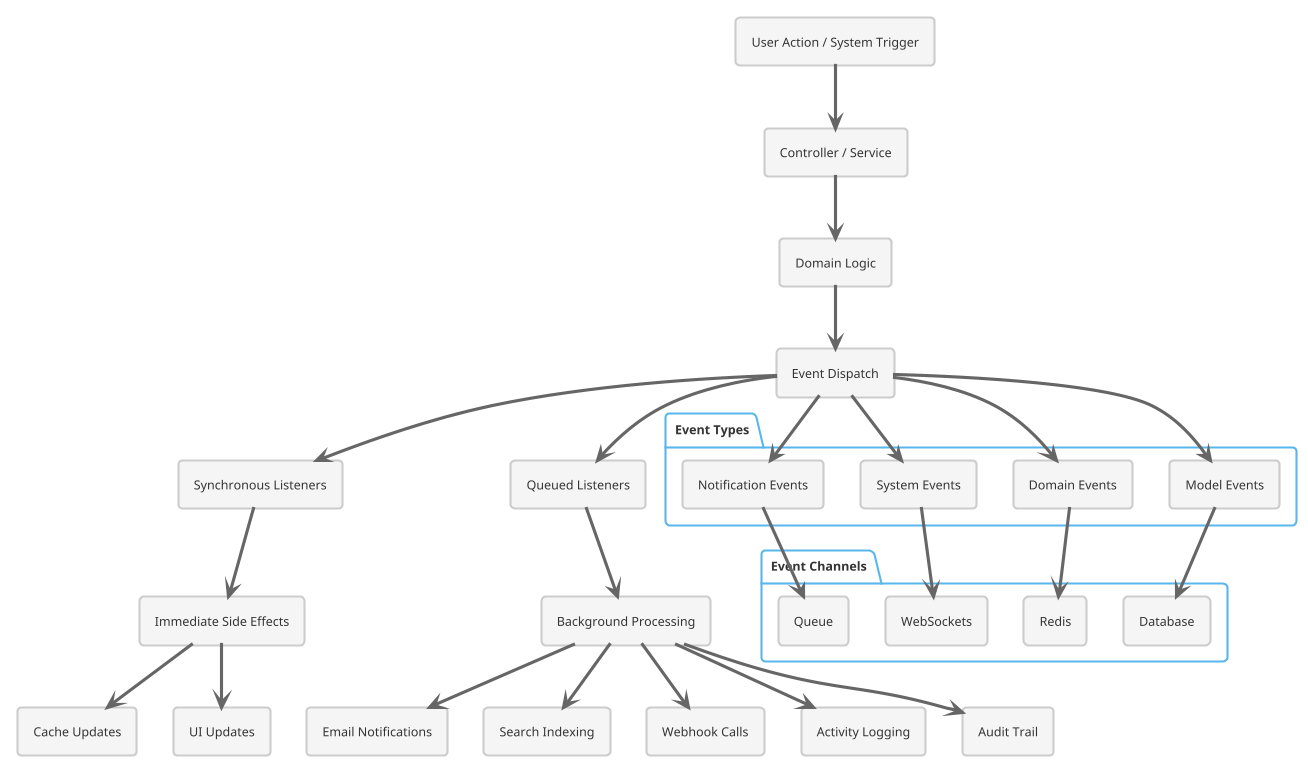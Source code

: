 @startuml TAD Event Flow (Light Mode)

' Light mode theme
!theme cerulean
skinparam backgroundColor #FFFFFF
skinparam ArrowColor #666666
skinparam shadowing false
skinparam DefaultFontColor #333333

' Define styles
skinparam rectangle {
    BackgroundColor #f5f5f5
    BorderColor #cccccc
    FontColor #333333
}

' Main flow
rectangle "User Action / System Trigger" as A
rectangle "Controller / Service" as B
rectangle "Domain Logic" as C
rectangle "Event Dispatch" as D

' Event listeners
rectangle "Synchronous Listeners" as E1
rectangle "Queued Listeners" as E2

' Effects
rectangle "Immediate Side Effects" as F1
rectangle "Background Processing" as F2

' Immediate effects
rectangle "Cache Updates" as G1
rectangle "UI Updates" as G2

' Background effects
rectangle "Email Notifications" as H1
rectangle "Search Indexing" as H2
rectangle "Webhook Calls" as H3
rectangle "Activity Logging" as H4
rectangle "Audit Trail" as H5

' Event types
package "Event Types" {
    rectangle "Model Events" as I1
    rectangle "Domain Events" as I2
    rectangle "System Events" as I3
    rectangle "Notification Events" as I4
}

' Event channels
package "Event Channels" {
    rectangle "Database" as J1
    rectangle "Redis" as J2
    rectangle "WebSockets" as J3
    rectangle "Queue" as J4
}

' Connections
A --> B
B --> C
C --> D

D --> E1
D --> E2

E1 --> F1
E2 --> F2

F1 --> G1
F1 --> G2

F2 --> H1
F2 --> H2
F2 --> H3
F2 --> H4
F2 --> H5

D --> I1
D --> I2
D --> I3
D --> I4

I1 --> J1
I2 --> J2
I3 --> J3
I4 --> J4

@enduml
